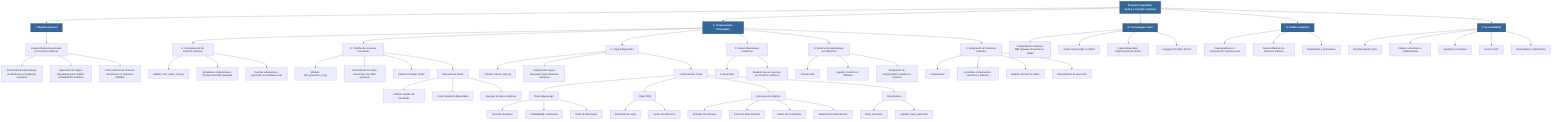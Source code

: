 graph TD
    A[Proyecto Cuadrante Redes y Circuito Cuántico] --> B[I. Objetivo General]
    A --> C[II. Componentes Principales]
    A --> D[III. Tecnologías Clave]
    A --> E[IV. Público Objetivo]
    A --> F[V. Accesibilidad]
    
    %% Objetivo General
    B --> B1[Integrar Redes Neuronales y Circuitos Cuánticos]
    B1 --> B1A[Simulación de Aprendizaje por Refuerzo en sistemas cuánticos]
    B1 --> B1B[Aplicación de Lógica Bayesiana para análisis probabilístico cuántico]
    B1 --> B1C[Crear entorno de toma de decisiones en sistemas híbridos]
    
    %% Componentes Principales
    C --> C1[A. Configuración del Entorno Cuántico]
    C --> C2[B. Interfaz de Línea de Comandos]
    C --> C3[C. Lógica Bayesiana]
    C --> C4[D. Redes Neuronales Cuánticas]
    C --> C5[E. Entorno de Aprendizaje por Refuerzo]
    C --> C6[F. Integración de Sistemas Híbridos]
    
    %% Configuración del Entorno Cuántico
    C1 --> C1A[Módulo: ibm_setup_conf.py]
    C1 --> C1B[Establecer credenciales y backend de IBM Quantum]
    C1 --> C1C[Permite simulación y ejecución en hardware real]
    
    %% Interfaz de Línea de Comandos
    C2 --> C2A[Módulo: ibm_quantum_cli.py]
    C2 --> C2B[Herramienta CLI para interactuar con IBM Quantum]
    C2 --> C2C[Librería Principal: Qiskit]
    C2 --> C2D[Operaciones Clave]
    C2D --> C2D1[Verificar estado de backends]
    C2D --> C2D2[Listar backends disponibles]
    C2D --> C2D3[Ejecutar circuitos cuánticos]
    
    %% Lógica Bayesiana
    C3 --> C3A[Módulo: bayes_logic.py]
    C3 --> C3B[Implementar lógica bayesiana para sistemas cuánticos]
    C3 --> C3C[Componentes Clave]
    C3C --> C3C1[Clase BayesLogic]
    C3C1 --> C3C1A[Teorema de Bayes]
    C3C1 --> C3C1B[Probabilidad condicional]
    C3C1 --> C3C1C[Toma de decisiones]
    C3C --> C3C2[Clase PRN]
    C3C2 --> C3C2A[Modelado de ruido]
    C3C2 --> C3C2B[Factor de influencia]
    C3C --> C3C3[Funciones de Análisis]
    C3C3 --> C3C3A[Entropía de Shannon]
    C3C3 --> C3C3B[Cosenos Direccionales]
    C3C3 --> C3C3C[Matriz de Covarianza]
    C3C3 --> C3C3D[Distancia de Mahalanobis]
    C3C --> C3C4[Decoradores]
    C3C4 --> C3C4A[timer_decorator]
    C3C4 --> C3C4B[validate_input_decorator]
    
    %% Redes Neuronales Cuánticas
    C4 --> C4A[A desarrollar]
    C4 --> C4B[Modelos que se ejecutan en circuitos cuánticos]
    
    %% Entorno de Aprendizaje por Refuerzo
    C5 --> C5A[A desarrollar]
    C5 --> C5B[Agentes cuánticos o híbridos]
    C5 --> C5C[Integración de componentes cuánticos y clásicos]
    
    %% Integración de Sistemas Híbridos
    C6 --> C6A[A desarrollar]
    C6 --> C6B[Coordinar componentes cuánticos y clásicos]
    C6 --> C6C[Gestión del flujo de datos]
    C6 --> C6D[Orquestación de ejecución]
    
    %% Tecnologías Clave
    D --> D1[Computación Cuántica: IBM Quantum Experience - Qiskit]
    D --> D2[Redes Neuronales: A definir]
    D --> D3[Lógica Bayesiana: Implementación propia]
    D --> D4[Lenguaje Principal: Python]
    
    %% Público Objetivo
    E --> E1[Investigadores en computación cuántica y ML]
    E --> E2[Desarrolladores de sistemas híbridos]
    E --> E3[Estudiantes y entusiastas]
    
    %% Accesibilidad
    F --> F1[Documentación clara]
    F --> F2[Código comentado y modularizado]
    F --> F3[Ejemplos y tutoriales]
    F --> F4[Licencia MIT]
    F --> F5[Comunidad y colaboración]

    class A,B,C,D,E,F headline;
    classDef headline fill:#336699,stroke:#333,stroke-width:1px,color:white,font-weight:bold